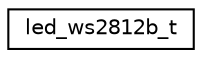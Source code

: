 digraph "Graphical Class Hierarchy"
{
 // LATEX_PDF_SIZE
  edge [fontname="Helvetica",fontsize="10",labelfontname="Helvetica",labelfontsize="10"];
  node [fontname="Helvetica",fontsize="10",shape=record];
  rankdir="LR";
  Node0 [label="led_ws2812b_t",height=0.2,width=0.4,color="black", fillcolor="white", style="filled",URL="$structled__ws2812b__t.html",tooltip=" "];
}
